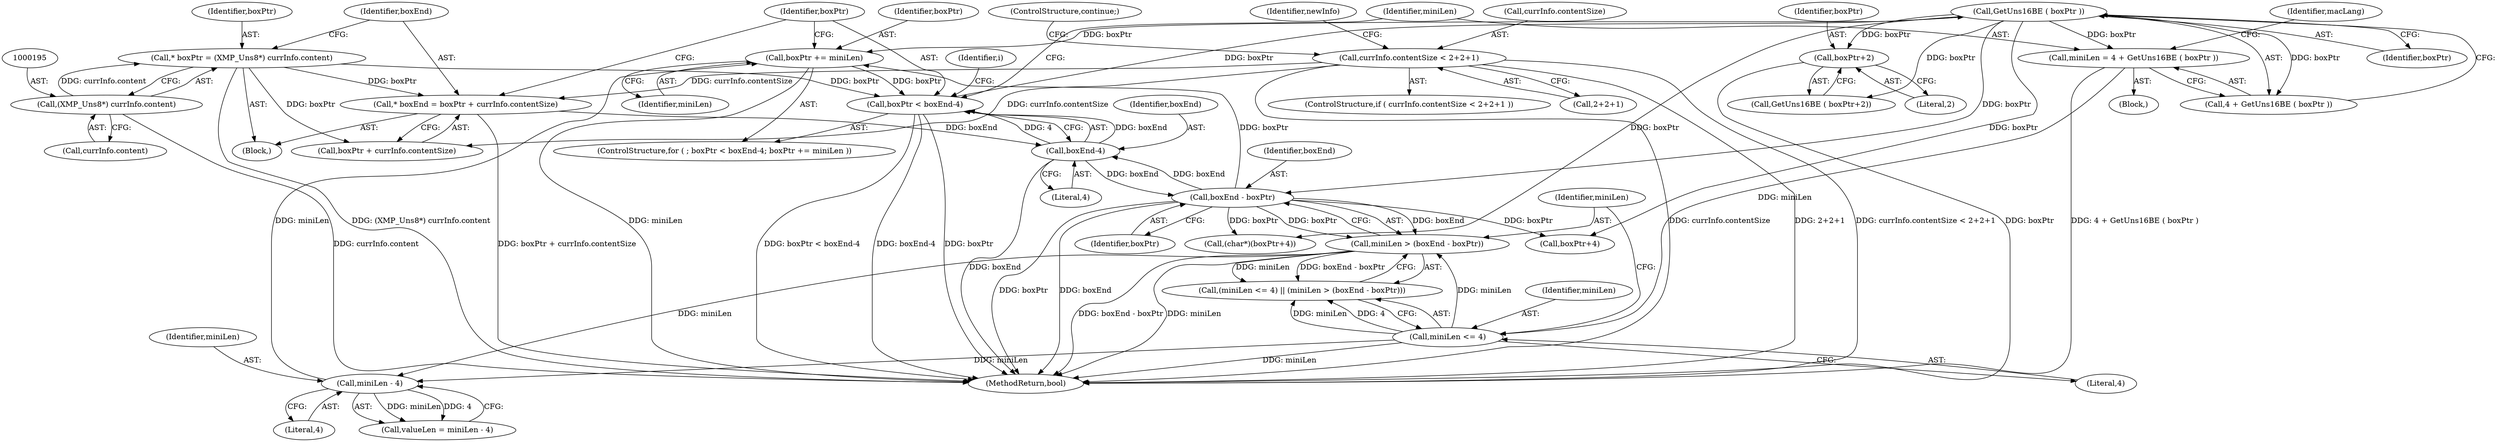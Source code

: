 digraph "0_exempi_886cd1d2314755adb1f4cdb99c16ff00830f0331@pointer" {
"1000228" [label="(Call,boxPtr+2)"];
"1000223" [label="(Call,GetUns16BE ( boxPtr ))"];
"1000210" [label="(Call,boxPtr < boxEnd-4)"];
"1000215" [label="(Call,boxPtr += miniLen)"];
"1000253" [label="(Call,miniLen - 4)"];
"1000236" [label="(Call,miniLen > (boxEnd - boxPtr))"];
"1000233" [label="(Call,miniLen <= 4)"];
"1000219" [label="(Call,miniLen = 4 + GetUns16BE ( boxPtr ))"];
"1000238" [label="(Call,boxEnd - boxPtr)"];
"1000212" [label="(Call,boxEnd-4)"];
"1000200" [label="(Call,* boxEnd = boxPtr + currInfo.contentSize)"];
"1000192" [label="(Call,* boxPtr = (XMP_Uns8*) currInfo.content)"];
"1000194" [label="(Call,(XMP_Uns8*) currInfo.content)"];
"1000159" [label="(Call,currInfo.contentSize < 2+2+1)"];
"1000168" [label="(ControlStructure,continue;)"];
"1000220" [label="(Identifier,miniLen)"];
"1000201" [label="(Identifier,boxEnd)"];
"1000228" [label="(Call,boxPtr+2)"];
"1000227" [label="(Call,GetUns16BE ( boxPtr+2))"];
"1000254" [label="(Identifier,miniLen)"];
"1000217" [label="(Identifier,miniLen)"];
"1000234" [label="(Identifier,miniLen)"];
"1000245" [label="(Call,(char*)(boxPtr+4))"];
"1000193" [label="(Identifier,boxPtr)"];
"1000229" [label="(Identifier,boxPtr)"];
"1000163" [label="(Call,2+2+1)"];
"1000253" [label="(Call,miniLen - 4)"];
"1000196" [label="(Call,currInfo.content)"];
"1000236" [label="(Call,miniLen > (boxEnd - boxPtr))"];
"1000216" [label="(Identifier,boxPtr)"];
"1000211" [label="(Identifier,boxPtr)"];
"1000224" [label="(Identifier,boxPtr)"];
"1000226" [label="(Identifier,macLang)"];
"1000218" [label="(Block,)"];
"1000171" [label="(Identifier,newInfo)"];
"1000233" [label="(Call,miniLen <= 4)"];
"1000237" [label="(Identifier,miniLen)"];
"1000159" [label="(Call,currInfo.contentSize < 2+2+1)"];
"1000192" [label="(Call,* boxPtr = (XMP_Uns8*) currInfo.content)"];
"1000202" [label="(Call,boxPtr + currInfo.contentSize)"];
"1000239" [label="(Identifier,boxEnd)"];
"1000209" [label="(ControlStructure,for ( ; boxPtr < boxEnd-4; boxPtr += miniLen ))"];
"1000200" [label="(Call,* boxEnd = boxPtr + currInfo.contentSize)"];
"1000235" [label="(Literal,4)"];
"1000213" [label="(Identifier,boxEnd)"];
"1000219" [label="(Call,miniLen = 4 + GetUns16BE ( boxPtr ))"];
"1000240" [label="(Identifier,boxPtr)"];
"1000160" [label="(Call,currInfo.contentSize)"];
"1000232" [label="(Call,(miniLen <= 4) || (miniLen > (boxEnd - boxPtr)))"];
"1000238" [label="(Call,boxEnd - boxPtr)"];
"1000212" [label="(Call,boxEnd-4)"];
"1000221" [label="(Call,4 + GetUns16BE ( boxPtr ))"];
"1000215" [label="(Call,boxPtr += miniLen)"];
"1000255" [label="(Literal,4)"];
"1000230" [label="(Literal,2)"];
"1000194" [label="(Call,(XMP_Uns8*) currInfo.content)"];
"1000247" [label="(Call,boxPtr+4)"];
"1000283" [label="(MethodReturn,bool)"];
"1000158" [label="(ControlStructure,if ( currInfo.contentSize < 2+2+1 ))"];
"1000133" [label="(Identifier,i)"];
"1000223" [label="(Call,GetUns16BE ( boxPtr ))"];
"1000210" [label="(Call,boxPtr < boxEnd-4)"];
"1000214" [label="(Literal,4)"];
"1000134" [label="(Block,)"];
"1000251" [label="(Call,valueLen = miniLen - 4)"];
"1000228" -> "1000227"  [label="AST: "];
"1000228" -> "1000230"  [label="CFG: "];
"1000229" -> "1000228"  [label="AST: "];
"1000230" -> "1000228"  [label="AST: "];
"1000227" -> "1000228"  [label="CFG: "];
"1000228" -> "1000283"  [label="DDG: boxPtr"];
"1000223" -> "1000228"  [label="DDG: boxPtr"];
"1000223" -> "1000221"  [label="AST: "];
"1000223" -> "1000224"  [label="CFG: "];
"1000224" -> "1000223"  [label="AST: "];
"1000221" -> "1000223"  [label="CFG: "];
"1000223" -> "1000215"  [label="DDG: boxPtr"];
"1000223" -> "1000219"  [label="DDG: boxPtr"];
"1000223" -> "1000221"  [label="DDG: boxPtr"];
"1000210" -> "1000223"  [label="DDG: boxPtr"];
"1000223" -> "1000227"  [label="DDG: boxPtr"];
"1000223" -> "1000238"  [label="DDG: boxPtr"];
"1000223" -> "1000245"  [label="DDG: boxPtr"];
"1000223" -> "1000247"  [label="DDG: boxPtr"];
"1000210" -> "1000209"  [label="AST: "];
"1000210" -> "1000212"  [label="CFG: "];
"1000211" -> "1000210"  [label="AST: "];
"1000212" -> "1000210"  [label="AST: "];
"1000220" -> "1000210"  [label="CFG: "];
"1000133" -> "1000210"  [label="CFG: "];
"1000210" -> "1000283"  [label="DDG: boxPtr < boxEnd-4"];
"1000210" -> "1000283"  [label="DDG: boxEnd-4"];
"1000210" -> "1000283"  [label="DDG: boxPtr"];
"1000215" -> "1000210"  [label="DDG: boxPtr"];
"1000192" -> "1000210"  [label="DDG: boxPtr"];
"1000212" -> "1000210"  [label="DDG: boxEnd"];
"1000212" -> "1000210"  [label="DDG: 4"];
"1000215" -> "1000209"  [label="AST: "];
"1000215" -> "1000217"  [label="CFG: "];
"1000216" -> "1000215"  [label="AST: "];
"1000217" -> "1000215"  [label="AST: "];
"1000211" -> "1000215"  [label="CFG: "];
"1000215" -> "1000283"  [label="DDG: miniLen"];
"1000253" -> "1000215"  [label="DDG: miniLen"];
"1000238" -> "1000215"  [label="DDG: boxPtr"];
"1000253" -> "1000251"  [label="AST: "];
"1000253" -> "1000255"  [label="CFG: "];
"1000254" -> "1000253"  [label="AST: "];
"1000255" -> "1000253"  [label="AST: "];
"1000251" -> "1000253"  [label="CFG: "];
"1000253" -> "1000251"  [label="DDG: miniLen"];
"1000253" -> "1000251"  [label="DDG: 4"];
"1000236" -> "1000253"  [label="DDG: miniLen"];
"1000233" -> "1000253"  [label="DDG: miniLen"];
"1000236" -> "1000232"  [label="AST: "];
"1000236" -> "1000238"  [label="CFG: "];
"1000237" -> "1000236"  [label="AST: "];
"1000238" -> "1000236"  [label="AST: "];
"1000232" -> "1000236"  [label="CFG: "];
"1000236" -> "1000283"  [label="DDG: miniLen"];
"1000236" -> "1000283"  [label="DDG: boxEnd - boxPtr"];
"1000236" -> "1000232"  [label="DDG: miniLen"];
"1000236" -> "1000232"  [label="DDG: boxEnd - boxPtr"];
"1000233" -> "1000236"  [label="DDG: miniLen"];
"1000238" -> "1000236"  [label="DDG: boxEnd"];
"1000238" -> "1000236"  [label="DDG: boxPtr"];
"1000233" -> "1000232"  [label="AST: "];
"1000233" -> "1000235"  [label="CFG: "];
"1000234" -> "1000233"  [label="AST: "];
"1000235" -> "1000233"  [label="AST: "];
"1000237" -> "1000233"  [label="CFG: "];
"1000232" -> "1000233"  [label="CFG: "];
"1000233" -> "1000283"  [label="DDG: miniLen"];
"1000233" -> "1000232"  [label="DDG: miniLen"];
"1000233" -> "1000232"  [label="DDG: 4"];
"1000219" -> "1000233"  [label="DDG: miniLen"];
"1000219" -> "1000218"  [label="AST: "];
"1000219" -> "1000221"  [label="CFG: "];
"1000220" -> "1000219"  [label="AST: "];
"1000221" -> "1000219"  [label="AST: "];
"1000226" -> "1000219"  [label="CFG: "];
"1000219" -> "1000283"  [label="DDG: 4 + GetUns16BE ( boxPtr )"];
"1000238" -> "1000240"  [label="CFG: "];
"1000239" -> "1000238"  [label="AST: "];
"1000240" -> "1000238"  [label="AST: "];
"1000238" -> "1000283"  [label="DDG: boxEnd"];
"1000238" -> "1000283"  [label="DDG: boxPtr"];
"1000238" -> "1000212"  [label="DDG: boxEnd"];
"1000212" -> "1000238"  [label="DDG: boxEnd"];
"1000238" -> "1000245"  [label="DDG: boxPtr"];
"1000238" -> "1000247"  [label="DDG: boxPtr"];
"1000212" -> "1000214"  [label="CFG: "];
"1000213" -> "1000212"  [label="AST: "];
"1000214" -> "1000212"  [label="AST: "];
"1000212" -> "1000283"  [label="DDG: boxEnd"];
"1000200" -> "1000212"  [label="DDG: boxEnd"];
"1000200" -> "1000134"  [label="AST: "];
"1000200" -> "1000202"  [label="CFG: "];
"1000201" -> "1000200"  [label="AST: "];
"1000202" -> "1000200"  [label="AST: "];
"1000211" -> "1000200"  [label="CFG: "];
"1000200" -> "1000283"  [label="DDG: boxPtr + currInfo.contentSize"];
"1000192" -> "1000200"  [label="DDG: boxPtr"];
"1000159" -> "1000200"  [label="DDG: currInfo.contentSize"];
"1000192" -> "1000134"  [label="AST: "];
"1000192" -> "1000194"  [label="CFG: "];
"1000193" -> "1000192"  [label="AST: "];
"1000194" -> "1000192"  [label="AST: "];
"1000201" -> "1000192"  [label="CFG: "];
"1000192" -> "1000283"  [label="DDG: (XMP_Uns8*) currInfo.content"];
"1000194" -> "1000192"  [label="DDG: currInfo.content"];
"1000192" -> "1000202"  [label="DDG: boxPtr"];
"1000194" -> "1000196"  [label="CFG: "];
"1000195" -> "1000194"  [label="AST: "];
"1000196" -> "1000194"  [label="AST: "];
"1000194" -> "1000283"  [label="DDG: currInfo.content"];
"1000159" -> "1000158"  [label="AST: "];
"1000159" -> "1000163"  [label="CFG: "];
"1000160" -> "1000159"  [label="AST: "];
"1000163" -> "1000159"  [label="AST: "];
"1000168" -> "1000159"  [label="CFG: "];
"1000171" -> "1000159"  [label="CFG: "];
"1000159" -> "1000283"  [label="DDG: currInfo.contentSize < 2+2+1"];
"1000159" -> "1000283"  [label="DDG: currInfo.contentSize"];
"1000159" -> "1000283"  [label="DDG: 2+2+1"];
"1000159" -> "1000202"  [label="DDG: currInfo.contentSize"];
}
